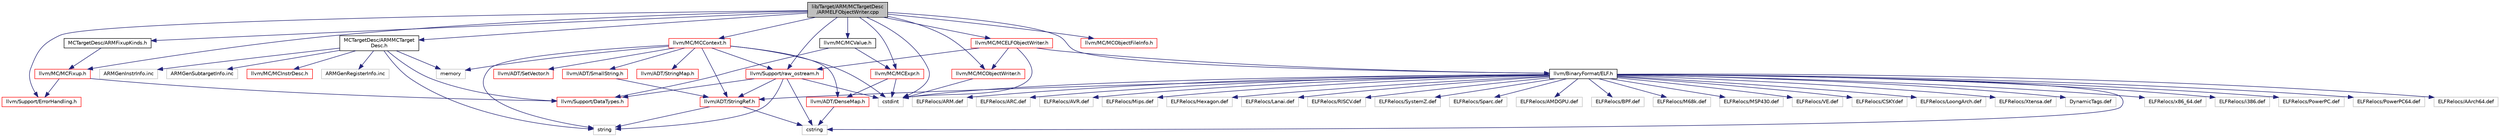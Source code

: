 digraph "lib/Target/ARM/MCTargetDesc/ARMELFObjectWriter.cpp"
{
 // LATEX_PDF_SIZE
  bgcolor="transparent";
  edge [fontname="Helvetica",fontsize="10",labelfontname="Helvetica",labelfontsize="10"];
  node [fontname="Helvetica",fontsize="10",shape=record];
  Node1 [label="lib/Target/ARM/MCTargetDesc\l/ARMELFObjectWriter.cpp",height=0.2,width=0.4,color="black", fillcolor="grey75", style="filled", fontcolor="black",tooltip=" "];
  Node1 -> Node2 [color="midnightblue",fontsize="10",style="solid",fontname="Helvetica"];
  Node2 [label="MCTargetDesc/ARMFixupKinds.h",height=0.2,width=0.4,color="black",URL="$ARMFixupKinds_8h.html",tooltip=" "];
  Node2 -> Node3 [color="midnightblue",fontsize="10",style="solid",fontname="Helvetica"];
  Node3 [label="llvm/MC/MCFixup.h",height=0.2,width=0.4,color="red",URL="$MCFixup_8h.html",tooltip=" "];
  Node3 -> Node4 [color="midnightblue",fontsize="10",style="solid",fontname="Helvetica"];
  Node4 [label="llvm/Support/DataTypes.h",height=0.2,width=0.4,color="red",URL="$Support_2DataTypes_8h.html",tooltip=" "];
  Node3 -> Node9 [color="midnightblue",fontsize="10",style="solid",fontname="Helvetica"];
  Node9 [label="llvm/Support/ErrorHandling.h",height=0.2,width=0.4,color="red",URL="$Support_2ErrorHandling_8h.html",tooltip=" "];
  Node1 -> Node16 [color="midnightblue",fontsize="10",style="solid",fontname="Helvetica"];
  Node16 [label="MCTargetDesc/ARMMCTarget\lDesc.h",height=0.2,width=0.4,color="black",URL="$ARMMCTargetDesc_8h.html",tooltip=" "];
  Node16 -> Node4 [color="midnightblue",fontsize="10",style="solid",fontname="Helvetica"];
  Node16 -> Node17 [color="midnightblue",fontsize="10",style="solid",fontname="Helvetica"];
  Node17 [label="llvm/MC/MCInstrDesc.h",height=0.2,width=0.4,color="red",URL="$MCInstrDesc_8h.html",tooltip=" "];
  Node16 -> Node38 [color="midnightblue",fontsize="10",style="solid",fontname="Helvetica"];
  Node38 [label="memory",height=0.2,width=0.4,color="grey75",tooltip=" "];
  Node16 -> Node31 [color="midnightblue",fontsize="10",style="solid",fontname="Helvetica"];
  Node31 [label="string",height=0.2,width=0.4,color="grey75",tooltip=" "];
  Node16 -> Node52 [color="midnightblue",fontsize="10",style="solid",fontname="Helvetica"];
  Node52 [label="ARMGenRegisterInfo.inc",height=0.2,width=0.4,color="grey75",tooltip=" "];
  Node16 -> Node53 [color="midnightblue",fontsize="10",style="solid",fontname="Helvetica"];
  Node53 [label="ARMGenInstrInfo.inc",height=0.2,width=0.4,color="grey75",tooltip=" "];
  Node16 -> Node54 [color="midnightblue",fontsize="10",style="solid",fontname="Helvetica"];
  Node54 [label="ARMGenSubtargetInfo.inc",height=0.2,width=0.4,color="grey75",tooltip=" "];
  Node1 -> Node55 [color="midnightblue",fontsize="10",style="solid",fontname="Helvetica"];
  Node55 [label="llvm/BinaryFormat/ELF.h",height=0.2,width=0.4,color="black",URL="$BinaryFormat_2ELF_8h.html",tooltip=" "];
  Node55 -> Node56 [color="midnightblue",fontsize="10",style="solid",fontname="Helvetica"];
  Node56 [label="llvm/ADT/StringRef.h",height=0.2,width=0.4,color="red",URL="$StringRef_8h.html",tooltip=" "];
  Node56 -> Node25 [color="midnightblue",fontsize="10",style="solid",fontname="Helvetica"];
  Node25 [label="cstring",height=0.2,width=0.4,color="grey75",tooltip=" "];
  Node56 -> Node31 [color="midnightblue",fontsize="10",style="solid",fontname="Helvetica"];
  Node55 -> Node22 [color="midnightblue",fontsize="10",style="solid",fontname="Helvetica"];
  Node22 [label="cstdint",height=0.2,width=0.4,color="grey75",tooltip=" "];
  Node55 -> Node25 [color="midnightblue",fontsize="10",style="solid",fontname="Helvetica"];
  Node55 -> Node58 [color="midnightblue",fontsize="10",style="solid",fontname="Helvetica"];
  Node58 [label="ELFRelocs/x86_64.def",height=0.2,width=0.4,color="grey75",tooltip=" "];
  Node55 -> Node59 [color="midnightblue",fontsize="10",style="solid",fontname="Helvetica"];
  Node59 [label="ELFRelocs/i386.def",height=0.2,width=0.4,color="grey75",tooltip=" "];
  Node55 -> Node60 [color="midnightblue",fontsize="10",style="solid",fontname="Helvetica"];
  Node60 [label="ELFRelocs/PowerPC.def",height=0.2,width=0.4,color="grey75",tooltip=" "];
  Node55 -> Node61 [color="midnightblue",fontsize="10",style="solid",fontname="Helvetica"];
  Node61 [label="ELFRelocs/PowerPC64.def",height=0.2,width=0.4,color="grey75",tooltip=" "];
  Node55 -> Node62 [color="midnightblue",fontsize="10",style="solid",fontname="Helvetica"];
  Node62 [label="ELFRelocs/AArch64.def",height=0.2,width=0.4,color="grey75",tooltip=" "];
  Node55 -> Node63 [color="midnightblue",fontsize="10",style="solid",fontname="Helvetica"];
  Node63 [label="ELFRelocs/ARM.def",height=0.2,width=0.4,color="grey75",tooltip=" "];
  Node55 -> Node64 [color="midnightblue",fontsize="10",style="solid",fontname="Helvetica"];
  Node64 [label="ELFRelocs/ARC.def",height=0.2,width=0.4,color="grey75",tooltip=" "];
  Node55 -> Node65 [color="midnightblue",fontsize="10",style="solid",fontname="Helvetica"];
  Node65 [label="ELFRelocs/AVR.def",height=0.2,width=0.4,color="grey75",tooltip=" "];
  Node55 -> Node66 [color="midnightblue",fontsize="10",style="solid",fontname="Helvetica"];
  Node66 [label="ELFRelocs/Mips.def",height=0.2,width=0.4,color="grey75",tooltip=" "];
  Node55 -> Node67 [color="midnightblue",fontsize="10",style="solid",fontname="Helvetica"];
  Node67 [label="ELFRelocs/Hexagon.def",height=0.2,width=0.4,color="grey75",tooltip=" "];
  Node55 -> Node68 [color="midnightblue",fontsize="10",style="solid",fontname="Helvetica"];
  Node68 [label="ELFRelocs/Lanai.def",height=0.2,width=0.4,color="grey75",tooltip=" "];
  Node55 -> Node69 [color="midnightblue",fontsize="10",style="solid",fontname="Helvetica"];
  Node69 [label="ELFRelocs/RISCV.def",height=0.2,width=0.4,color="grey75",tooltip=" "];
  Node55 -> Node70 [color="midnightblue",fontsize="10",style="solid",fontname="Helvetica"];
  Node70 [label="ELFRelocs/SystemZ.def",height=0.2,width=0.4,color="grey75",tooltip=" "];
  Node55 -> Node71 [color="midnightblue",fontsize="10",style="solid",fontname="Helvetica"];
  Node71 [label="ELFRelocs/Sparc.def",height=0.2,width=0.4,color="grey75",tooltip=" "];
  Node55 -> Node72 [color="midnightblue",fontsize="10",style="solid",fontname="Helvetica"];
  Node72 [label="ELFRelocs/AMDGPU.def",height=0.2,width=0.4,color="grey75",tooltip=" "];
  Node55 -> Node73 [color="midnightblue",fontsize="10",style="solid",fontname="Helvetica"];
  Node73 [label="ELFRelocs/BPF.def",height=0.2,width=0.4,color="grey75",tooltip=" "];
  Node55 -> Node74 [color="midnightblue",fontsize="10",style="solid",fontname="Helvetica"];
  Node74 [label="ELFRelocs/M68k.def",height=0.2,width=0.4,color="grey75",tooltip=" "];
  Node55 -> Node75 [color="midnightblue",fontsize="10",style="solid",fontname="Helvetica"];
  Node75 [label="ELFRelocs/MSP430.def",height=0.2,width=0.4,color="grey75",tooltip=" "];
  Node55 -> Node76 [color="midnightblue",fontsize="10",style="solid",fontname="Helvetica"];
  Node76 [label="ELFRelocs/VE.def",height=0.2,width=0.4,color="grey75",tooltip=" "];
  Node55 -> Node77 [color="midnightblue",fontsize="10",style="solid",fontname="Helvetica"];
  Node77 [label="ELFRelocs/CSKY.def",height=0.2,width=0.4,color="grey75",tooltip=" "];
  Node55 -> Node78 [color="midnightblue",fontsize="10",style="solid",fontname="Helvetica"];
  Node78 [label="ELFRelocs/LoongArch.def",height=0.2,width=0.4,color="grey75",tooltip=" "];
  Node55 -> Node79 [color="midnightblue",fontsize="10",style="solid",fontname="Helvetica"];
  Node79 [label="ELFRelocs/Xtensa.def",height=0.2,width=0.4,color="grey75",tooltip=" "];
  Node55 -> Node80 [color="midnightblue",fontsize="10",style="solid",fontname="Helvetica"];
  Node80 [label="DynamicTags.def",height=0.2,width=0.4,color="grey75",tooltip=" "];
  Node1 -> Node81 [color="midnightblue",fontsize="10",style="solid",fontname="Helvetica"];
  Node81 [label="llvm/MC/MCContext.h",height=0.2,width=0.4,color="red",URL="$MCContext_8h.html",tooltip=" "];
  Node81 -> Node82 [color="midnightblue",fontsize="10",style="solid",fontname="Helvetica"];
  Node82 [label="llvm/ADT/DenseMap.h",height=0.2,width=0.4,color="red",URL="$DenseMap_8h.html",tooltip=" "];
  Node82 -> Node25 [color="midnightblue",fontsize="10",style="solid",fontname="Helvetica"];
  Node81 -> Node90 [color="midnightblue",fontsize="10",style="solid",fontname="Helvetica"];
  Node90 [label="llvm/ADT/SetVector.h",height=0.2,width=0.4,color="red",URL="$SetVector_8h.html",tooltip=" "];
  Node81 -> Node92 [color="midnightblue",fontsize="10",style="solid",fontname="Helvetica"];
  Node92 [label="llvm/ADT/SmallString.h",height=0.2,width=0.4,color="red",URL="$SmallString_8h.html",tooltip=" "];
  Node92 -> Node56 [color="midnightblue",fontsize="10",style="solid",fontname="Helvetica"];
  Node81 -> Node93 [color="midnightblue",fontsize="10",style="solid",fontname="Helvetica"];
  Node93 [label="llvm/ADT/StringMap.h",height=0.2,width=0.4,color="red",URL="$ADT_2StringMap_8h.html",tooltip=" "];
  Node81 -> Node56 [color="midnightblue",fontsize="10",style="solid",fontname="Helvetica"];
  Node81 -> Node101 [color="midnightblue",fontsize="10",style="solid",fontname="Helvetica"];
  Node101 [label="llvm/Support/raw_ostream.h",height=0.2,width=0.4,color="red",URL="$raw__ostream_8h.html",tooltip=" "];
  Node101 -> Node56 [color="midnightblue",fontsize="10",style="solid",fontname="Helvetica"];
  Node101 -> Node4 [color="midnightblue",fontsize="10",style="solid",fontname="Helvetica"];
  Node101 -> Node22 [color="midnightblue",fontsize="10",style="solid",fontname="Helvetica"];
  Node101 -> Node25 [color="midnightblue",fontsize="10",style="solid",fontname="Helvetica"];
  Node101 -> Node31 [color="midnightblue",fontsize="10",style="solid",fontname="Helvetica"];
  Node81 -> Node22 [color="midnightblue",fontsize="10",style="solid",fontname="Helvetica"];
  Node81 -> Node38 [color="midnightblue",fontsize="10",style="solid",fontname="Helvetica"];
  Node81 -> Node31 [color="midnightblue",fontsize="10",style="solid",fontname="Helvetica"];
  Node1 -> Node143 [color="midnightblue",fontsize="10",style="solid",fontname="Helvetica"];
  Node143 [label="llvm/MC/MCELFObjectWriter.h",height=0.2,width=0.4,color="red",URL="$MCELFObjectWriter_8h.html",tooltip=" "];
  Node143 -> Node55 [color="midnightblue",fontsize="10",style="solid",fontname="Helvetica"];
  Node143 -> Node144 [color="midnightblue",fontsize="10",style="solid",fontname="Helvetica"];
  Node144 [label="llvm/MC/MCObjectWriter.h",height=0.2,width=0.4,color="red",URL="$MCObjectWriter_8h.html",tooltip=" "];
  Node144 -> Node22 [color="midnightblue",fontsize="10",style="solid",fontname="Helvetica"];
  Node143 -> Node101 [color="midnightblue",fontsize="10",style="solid",fontname="Helvetica"];
  Node143 -> Node22 [color="midnightblue",fontsize="10",style="solid",fontname="Helvetica"];
  Node1 -> Node146 [color="midnightblue",fontsize="10",style="solid",fontname="Helvetica"];
  Node146 [label="llvm/MC/MCExpr.h",height=0.2,width=0.4,color="red",URL="$MCExpr_8h.html",tooltip=" "];
  Node146 -> Node82 [color="midnightblue",fontsize="10",style="solid",fontname="Helvetica"];
  Node146 -> Node22 [color="midnightblue",fontsize="10",style="solid",fontname="Helvetica"];
  Node1 -> Node3 [color="midnightblue",fontsize="10",style="solid",fontname="Helvetica"];
  Node1 -> Node150 [color="midnightblue",fontsize="10",style="solid",fontname="Helvetica"];
  Node150 [label="llvm/MC/MCObjectFileInfo.h",height=0.2,width=0.4,color="red",URL="$MCObjectFileInfo_8h.html",tooltip=" "];
  Node1 -> Node144 [color="midnightblue",fontsize="10",style="solid",fontname="Helvetica"];
  Node1 -> Node153 [color="midnightblue",fontsize="10",style="solid",fontname="Helvetica"];
  Node153 [label="llvm/MC/MCValue.h",height=0.2,width=0.4,color="black",URL="$MCValue_8h.html",tooltip=" "];
  Node153 -> Node146 [color="midnightblue",fontsize="10",style="solid",fontname="Helvetica"];
  Node153 -> Node4 [color="midnightblue",fontsize="10",style="solid",fontname="Helvetica"];
  Node1 -> Node9 [color="midnightblue",fontsize="10",style="solid",fontname="Helvetica"];
  Node1 -> Node101 [color="midnightblue",fontsize="10",style="solid",fontname="Helvetica"];
  Node1 -> Node22 [color="midnightblue",fontsize="10",style="solid",fontname="Helvetica"];
}
